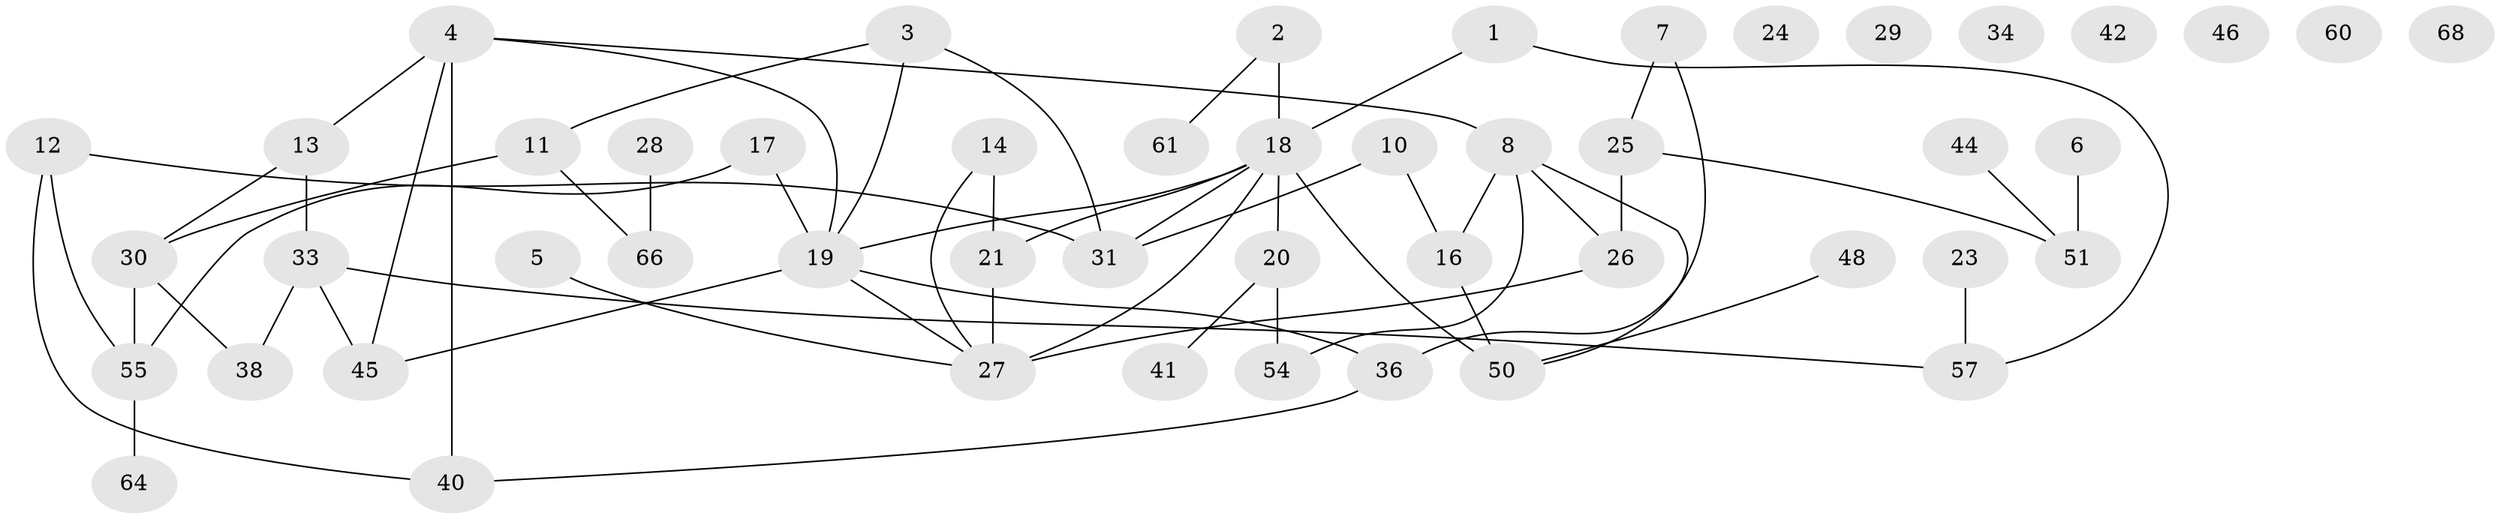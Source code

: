 // Generated by graph-tools (version 1.1) at 2025/23/03/03/25 07:23:25]
// undirected, 49 vertices, 60 edges
graph export_dot {
graph [start="1"]
  node [color=gray90,style=filled];
  1;
  2 [super="+9"];
  3;
  4;
  5;
  6;
  7 [super="+15"];
  8 [super="+53"];
  10;
  11 [super="+63"];
  12 [super="+39"];
  13 [super="+62"];
  14;
  16 [super="+49"];
  17;
  18 [super="+22"];
  19 [super="+59"];
  20 [super="+56"];
  21 [super="+69"];
  23 [super="+65"];
  24;
  25 [super="+32"];
  26;
  27 [super="+43"];
  28 [super="+47"];
  29;
  30;
  31;
  33 [super="+35"];
  34;
  36 [super="+37"];
  38 [super="+70"];
  40;
  41;
  42;
  44;
  45;
  46;
  48 [super="+52"];
  50;
  51 [super="+67"];
  54 [super="+71"];
  55;
  57 [super="+58"];
  60;
  61;
  64;
  66;
  68;
  1 -- 57;
  1 -- 18;
  2 -- 18 [weight=2];
  2 -- 61;
  3 -- 19;
  3 -- 31;
  3 -- 11;
  4 -- 8;
  4 -- 13;
  4 -- 40;
  4 -- 45;
  4 -- 19;
  5 -- 27;
  6 -- 51;
  7 -- 36;
  7 -- 25;
  8 -- 16;
  8 -- 50;
  8 -- 54;
  8 -- 26;
  10 -- 16;
  10 -- 31;
  11 -- 30;
  11 -- 66;
  12 -- 31;
  12 -- 40;
  12 -- 55;
  13 -- 30;
  13 -- 33;
  14 -- 27;
  14 -- 21;
  16 -- 50 [weight=2];
  17 -- 19;
  17 -- 55;
  18 -- 19;
  18 -- 20;
  18 -- 31;
  18 -- 50;
  18 -- 27 [weight=2];
  18 -- 21;
  19 -- 36;
  19 -- 27;
  19 -- 45;
  20 -- 41;
  20 -- 54;
  21 -- 27;
  23 -- 57 [weight=3];
  25 -- 51;
  25 -- 26;
  26 -- 27;
  28 -- 66;
  30 -- 38;
  30 -- 55;
  33 -- 38;
  33 -- 57;
  33 -- 45;
  36 -- 40;
  44 -- 51;
  48 -- 50;
  55 -- 64;
}
